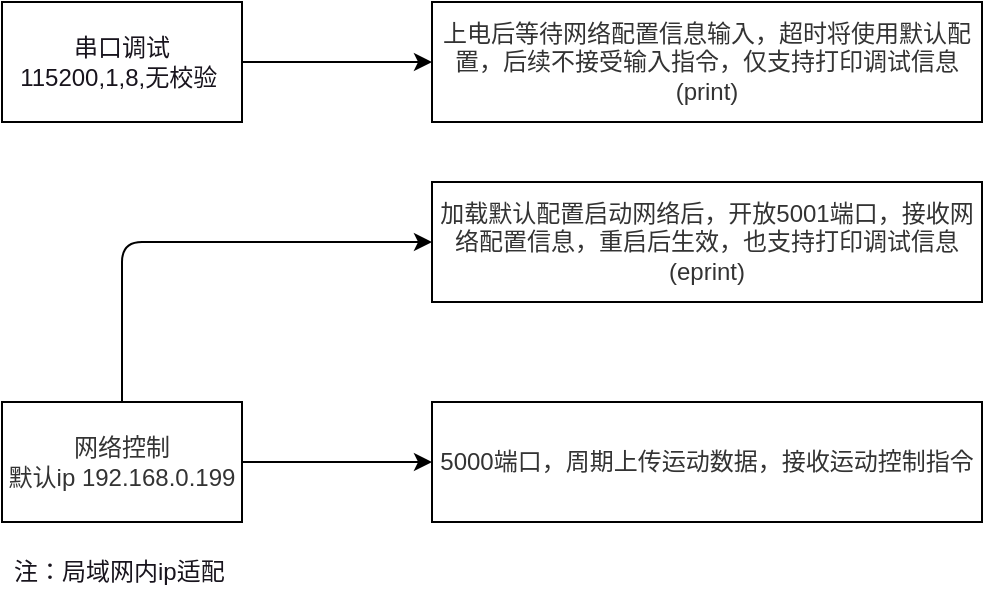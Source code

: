 <mxfile>
    <diagram id="ohtxf8ooDukWDL8UA59n" name="用户接口">
        <mxGraphModel dx="1456" dy="569" grid="0" gridSize="10" guides="1" tooltips="1" connect="1" arrows="1" fold="1" page="1" pageScale="1" pageWidth="850" pageHeight="1100" background="#ffffff" math="0" shadow="0">
            <root>
                <mxCell id="0"/>
                <mxCell id="1" parent="0"/>
                <mxCell id="10" value="" style="edgeStyle=none;html=1;labelBackgroundColor=#FFFFFF;fontColor=#18141d;strokeColor=#000000;fillColor=#FFFFFF;" parent="1" source="2" target="9" edge="1">
                    <mxGeometry relative="1" as="geometry"/>
                </mxCell>
                <mxCell id="2" value="串口调试&lt;br&gt;115200,1,8,无校验&amp;nbsp;" style="whiteSpace=wrap;html=1;fillColor=#FFFFFF;fontColor=#18141d;strokeColor=#000000;labelBackgroundColor=#FFFFFF;" parent="1" vertex="1">
                    <mxGeometry x="40" y="50" width="120" height="60" as="geometry"/>
                </mxCell>
                <mxCell id="5" value="" style="edgeStyle=none;html=1;labelBackgroundColor=#FFFFFF;fontColor=#18141d;strokeColor=#000000;fillColor=#FFFFFF;" parent="1" source="3" target="4" edge="1">
                    <mxGeometry relative="1" as="geometry"/>
                </mxCell>
                <mxCell id="3" value="网络控制&lt;br&gt;默认ip 192.168.0.199" style="whiteSpace=wrap;html=1;labelBackgroundColor=#FFFFFF;fontColor=#333333;fillColor=#FFFFFF;strokeColor=#000000;" parent="1" vertex="1">
                    <mxGeometry x="40" y="250" width="120" height="60" as="geometry"/>
                </mxCell>
                <mxCell id="4" value="5000端口，周期上传运动数据，接收运动控制指令" style="whiteSpace=wrap;html=1;labelBackgroundColor=#FFFFFF;fontColor=#333333;fillColor=#FFFFFF;strokeColor=#000000;" parent="1" vertex="1">
                    <mxGeometry x="255" y="250" width="275" height="60" as="geometry"/>
                </mxCell>
                <mxCell id="6" value="加载默认配置启动网络后，开放5001端口，接收网络配置信息，重启后生效，也支持打印调试信息(eprint)" style="whiteSpace=wrap;html=1;labelBackgroundColor=#FFFFFF;fontColor=#333333;fillColor=#FFFFFF;strokeColor=#000000;" parent="1" vertex="1">
                    <mxGeometry x="255" y="140" width="275" height="60" as="geometry"/>
                </mxCell>
                <mxCell id="8" value="" style="endArrow=classic;html=1;entryX=0;entryY=0.5;entryDx=0;entryDy=0;exitX=0.5;exitY=0;exitDx=0;exitDy=0;labelBackgroundColor=#FFFFFF;fontColor=#18141d;strokeColor=#000000;fillColor=#FFFFFF;" parent="1" source="3" target="6" edge="1">
                    <mxGeometry width="50" height="50" relative="1" as="geometry">
                        <mxPoint x="100" y="240" as="sourcePoint"/>
                        <mxPoint x="280" y="150" as="targetPoint"/>
                        <Array as="points">
                            <mxPoint x="100" y="170"/>
                        </Array>
                    </mxGeometry>
                </mxCell>
                <mxCell id="9" value="上电后等待网络配置信息输入，超时将使用默认配置，后续不接受输入指令，仅支持打印调试信息(print)" style="whiteSpace=wrap;html=1;labelBackgroundColor=#FFFFFF;fontColor=#333333;fillColor=#FFFFFF;strokeColor=#000000;" parent="1" vertex="1">
                    <mxGeometry x="255" y="50" width="275" height="60" as="geometry"/>
                </mxCell>
                <mxCell id="17" value="注：局域网内ip适配" style="text;strokeColor=#FFFFFF;fillColor=#FFFFFF;align=left;verticalAlign=middle;spacingLeft=4;spacingRight=4;overflow=hidden;points=[[0,0.5],[1,0.5]];portConstraint=eastwest;rotatable=0;whiteSpace=wrap;html=1;labelBackgroundColor=#FFFFFF;fontColor=#18141d;" parent="1" vertex="1">
                    <mxGeometry x="40" y="320" width="120" height="30" as="geometry"/>
                </mxCell>
            </root>
        </mxGraphModel>
    </diagram>
    <diagram id="chRvoj6G1johuvrj20Su" name="流程图">
        <mxGraphModel dx="923" dy="569" grid="0" gridSize="10" guides="1" tooltips="1" connect="1" arrows="1" fold="1" page="1" pageScale="1" pageWidth="850" pageHeight="1100" background="#ffffff" math="0" shadow="0">
            <root>
                <mxCell id="0"/>
                <mxCell id="1" parent="0"/>
                <mxCell id="MOcRL4gqm7Q1tkeLXflA-1" value="" style="edgeStyle=none;html=1;labelBackgroundColor=#FFFFFF;fontColor=#18141d;strokeColor=#000000;fillColor=#FFFFFF;" parent="1" source="MOcRL4gqm7Q1tkeLXflA-2" target="MOcRL4gqm7Q1tkeLXflA-6" edge="1">
                    <mxGeometry relative="1" as="geometry"/>
                </mxCell>
                <mxCell id="MOcRL4gqm7Q1tkeLXflA-2" value="系统上电" style="strokeWidth=2;html=1;shape=mxgraph.flowchart.terminator;whiteSpace=wrap;labelBackgroundColor=#FFFFFF;fontColor=#333333;fillColor=#FFFFFF;strokeColor=#666666;" parent="1" vertex="1">
                    <mxGeometry x="257" y="410" width="100" height="60" as="geometry"/>
                </mxCell>
                <mxCell id="MOcRL4gqm7Q1tkeLXflA-3" value="指令输入" style="edgeStyle=none;html=1;labelBackgroundColor=#FFFFFF;fontColor=#18141d;strokeColor=#000000;fillColor=#FFFFFF;" parent="1" source="MOcRL4gqm7Q1tkeLXflA-6" edge="1">
                    <mxGeometry relative="1" as="geometry">
                        <mxPoint x="307" y="640.0" as="targetPoint"/>
                        <Array as="points">
                            <mxPoint x="307" y="610"/>
                        </Array>
                    </mxGeometry>
                </mxCell>
                <mxCell id="MOcRL4gqm7Q1tkeLXflA-4" style="edgeStyle=none;html=1;entryX=0;entryY=0.5;entryDx=0;entryDy=0;exitX=0;exitY=0.5;exitDx=0;exitDy=0;labelBackgroundColor=#FFFFFF;fontColor=#18141d;strokeColor=#000000;fillColor=#FFFFFF;" parent="1" source="MOcRL4gqm7Q1tkeLXflA-6" target="MOcRL4gqm7Q1tkeLXflA-11" edge="1">
                    <mxGeometry relative="1" as="geometry">
                        <mxPoint x="207" y="570" as="targetPoint"/>
                        <Array as="points">
                            <mxPoint x="217" y="550"/>
                            <mxPoint x="217" y="790"/>
                        </Array>
                    </mxGeometry>
                </mxCell>
                <mxCell id="MOcRL4gqm7Q1tkeLXflA-5" value="超时" style="edgeLabel;html=1;align=center;verticalAlign=middle;resizable=0;points=[];labelBackgroundColor=#FFFFFF;fontColor=#18141d;strokeColor=#000000;fillColor=#FFFFFF;" parent="MOcRL4gqm7Q1tkeLXflA-4" vertex="1" connectable="0">
                    <mxGeometry x="-0.035" y="-2" relative="1" as="geometry">
                        <mxPoint as="offset"/>
                    </mxGeometry>
                </mxCell>
                <mxCell id="MOcRL4gqm7Q1tkeLXflA-6" value="串口指令&lt;br&gt;输入？&lt;br&gt;超时？" style="rhombus;whiteSpace=wrap;html=1;strokeWidth=2;labelBackgroundColor=#FFFFFF;fontColor=#333333;fillColor=#FFFFFF;strokeColor=#666666;" parent="1" vertex="1">
                    <mxGeometry x="267" y="510" width="80" height="80" as="geometry"/>
                </mxCell>
                <mxCell id="MOcRL4gqm7Q1tkeLXflA-7" style="edgeStyle=none;html=1;entryX=1;entryY=0.5;entryDx=0;entryDy=0;labelBackgroundColor=#FFFFFF;fontColor=#18141d;strokeColor=#000000;fillColor=#FFFFFF;" parent="1" source="MOcRL4gqm7Q1tkeLXflA-10" target="MOcRL4gqm7Q1tkeLXflA-6" edge="1">
                    <mxGeometry relative="1" as="geometry">
                        <Array as="points">
                            <mxPoint x="417" y="680"/>
                            <mxPoint x="417" y="550"/>
                        </Array>
                    </mxGeometry>
                </mxCell>
                <mxCell id="MOcRL4gqm7Q1tkeLXflA-8" value="否" style="edgeLabel;html=1;align=center;verticalAlign=middle;resizable=0;points=[];labelBackgroundColor=#FFFFFF;fontColor=#18141d;strokeColor=#000000;fillColor=#FFFFFF;" parent="MOcRL4gqm7Q1tkeLXflA-7" vertex="1" connectable="0">
                    <mxGeometry x="0.079" y="1" relative="1" as="geometry">
                        <mxPoint as="offset"/>
                    </mxGeometry>
                </mxCell>
                <mxCell id="MOcRL4gqm7Q1tkeLXflA-9" value="是" style="edgeStyle=none;html=1;labelBackgroundColor=#FFFFFF;fontColor=#18141d;strokeColor=#000000;fillColor=#FFFFFF;" parent="1" source="MOcRL4gqm7Q1tkeLXflA-10" target="MOcRL4gqm7Q1tkeLXflA-11" edge="1">
                    <mxGeometry relative="1" as="geometry"/>
                </mxCell>
                <mxCell id="MOcRL4gqm7Q1tkeLXflA-10" value="指令有效？" style="rhombus;whiteSpace=wrap;html=1;strokeWidth=2;labelBackgroundColor=#FFFFFF;fontColor=#333333;fillColor=#FFFFFF;strokeColor=#000000;" parent="1" vertex="1">
                    <mxGeometry x="267" y="640" width="80" height="80" as="geometry"/>
                </mxCell>
                <mxCell id="MOcRL4gqm7Q1tkeLXflA-11" value="加载配置，启动网络服务，初始化控制板类型" style="whiteSpace=wrap;html=1;strokeWidth=2;labelBackgroundColor=#FFFFFF;fontColor=#333333;fillColor=#FFFFFF;strokeColor=#000000;" parent="1" vertex="1">
                    <mxGeometry x="247" y="760" width="120" height="60" as="geometry"/>
                </mxCell>
                <mxCell id="MOcRL4gqm7Q1tkeLXflA-12" value="5000网络端口&lt;br&gt;收发运动控制数据" style="whiteSpace=wrap;html=1;strokeWidth=2;labelBackgroundColor=#FFFFFF;fontColor=#333333;fillColor=#FFFFFF;strokeColor=#000000;" parent="1" vertex="1">
                    <mxGeometry x="40" y="920" width="120" height="80" as="geometry"/>
                </mxCell>
                <mxCell id="MOcRL4gqm7Q1tkeLXflA-13" value="5001网络端口&lt;br&gt;收网络配置指令&lt;br&gt;发调试信息" style="whiteSpace=wrap;html=1;strokeWidth=2;labelBackgroundColor=#FFFFFF;fontColor=#333333;fillColor=#FFFFFF;strokeColor=#000000;" parent="1" vertex="1">
                    <mxGeometry x="195" y="920" width="120" height="80" as="geometry"/>
                </mxCell>
                <mxCell id="MOcRL4gqm7Q1tkeLXflA-14" value="运动控制任务&lt;br&gt;1. 舵轮&lt;br&gt;2. 主动吸附单元&lt;br&gt;3. 风机（普通吸附）&lt;br&gt;4. io扩展板" style="whiteSpace=wrap;html=1;strokeWidth=2;labelBackgroundColor=#FFFFFF;fillColor=#FFFFFF;fontColor=#333333;strokeColor=#000000;" parent="1" vertex="1">
                    <mxGeometry x="345" y="920" width="120" height="80" as="geometry"/>
                </mxCell>
                <mxCell id="MOcRL4gqm7Q1tkeLXflA-15" value="串口任务&lt;br&gt;打印调试信息" style="whiteSpace=wrap;html=1;strokeWidth=2;labelBackgroundColor=#FFFFFF;fontColor=#333333;fillColor=#FFFFFF;strokeColor=#000000;" parent="1" vertex="1">
                    <mxGeometry x="505" y="920" width="120" height="80" as="geometry"/>
                </mxCell>
                <mxCell id="MOcRL4gqm7Q1tkeLXflA-16" value="" style="endArrow=none;html=1;entryX=0.5;entryY=1;entryDx=0;entryDy=0;labelBackgroundColor=#FFFFFF;fontColor=#18141d;strokeColor=#000000;fillColor=#FFFFFF;" parent="1" target="MOcRL4gqm7Q1tkeLXflA-11" edge="1">
                    <mxGeometry width="50" height="50" relative="1" as="geometry">
                        <mxPoint x="307" y="870.0" as="sourcePoint"/>
                        <mxPoint x="315" y="830" as="targetPoint"/>
                    </mxGeometry>
                </mxCell>
                <mxCell id="MOcRL4gqm7Q1tkeLXflA-17" value="" style="endArrow=classic;html=1;entryX=0.5;entryY=0;entryDx=0;entryDy=0;labelBackgroundColor=#FFFFFF;fontColor=#18141d;strokeColor=#000000;fillColor=#FFFFFF;" parent="1" target="MOcRL4gqm7Q1tkeLXflA-13" edge="1">
                    <mxGeometry width="50" height="50" relative="1" as="geometry">
                        <mxPoint x="255.0" y="870.0" as="sourcePoint"/>
                        <mxPoint x="415" y="830" as="targetPoint"/>
                    </mxGeometry>
                </mxCell>
                <mxCell id="MOcRL4gqm7Q1tkeLXflA-18" value="" style="endArrow=classic;html=1;entryX=0.5;entryY=0;entryDx=0;entryDy=0;labelBackgroundColor=#FFFFFF;fontColor=#18141d;strokeColor=#000000;fillColor=#FFFFFF;" parent="1" edge="1">
                    <mxGeometry width="50" height="50" relative="1" as="geometry">
                        <mxPoint x="404.66" y="870.0" as="sourcePoint"/>
                        <mxPoint x="404.66" y="920.0" as="targetPoint"/>
                    </mxGeometry>
                </mxCell>
                <mxCell id="MOcRL4gqm7Q1tkeLXflA-19" value="" style="endArrow=classic;html=1;entryX=0.5;entryY=0;entryDx=0;entryDy=0;labelBackgroundColor=#FFFFFF;fontColor=#18141d;strokeColor=#000000;fillColor=#FFFFFF;" parent="1" target="MOcRL4gqm7Q1tkeLXflA-15" edge="1">
                    <mxGeometry width="50" height="50" relative="1" as="geometry">
                        <mxPoint x="565" y="870.0" as="sourcePoint"/>
                        <mxPoint x="415" y="830" as="targetPoint"/>
                    </mxGeometry>
                </mxCell>
                <mxCell id="MOcRL4gqm7Q1tkeLXflA-20" value="" style="endArrow=none;html=1;labelBackgroundColor=#FFFFFF;fontColor=#18141d;strokeColor=#000000;fillColor=#FFFFFF;" parent="1" edge="1">
                    <mxGeometry width="50" height="50" relative="1" as="geometry">
                        <mxPoint x="95.0" y="870.0" as="sourcePoint"/>
                        <mxPoint x="565" y="870.0" as="targetPoint"/>
                    </mxGeometry>
                </mxCell>
                <mxCell id="MOcRL4gqm7Q1tkeLXflA-21" value="" style="endArrow=classic;html=1;entryX=0.5;entryY=0;entryDx=0;entryDy=0;endSize=6;labelBackgroundColor=#FFFFFF;fontColor=#18141d;strokeColor=#000000;fillColor=#FFFFFF;" parent="1" edge="1">
                    <mxGeometry width="50" height="50" relative="1" as="geometry">
                        <mxPoint x="95.0" y="870.0" as="sourcePoint"/>
                        <mxPoint x="95.0" y="920.0" as="targetPoint"/>
                    </mxGeometry>
                </mxCell>
            </root>
        </mxGraphModel>
    </diagram>
    <diagram name="ethernet_data_tsk 数据流" id="adSfjbnfxt3pq8YIlLKC">
        <mxGraphModel dx="1456" dy="569" grid="0" gridSize="10" guides="1" tooltips="1" connect="1" arrows="1" fold="1" page="1" pageScale="1" pageWidth="850" pageHeight="1100" background="#ffffff" math="0" shadow="0">
            <root>
                <mxCell id="Kk-vOfwJThrjiM_G4cRN-0"/>
                <mxCell id="Kk-vOfwJThrjiM_G4cRN-1" parent="Kk-vOfwJThrjiM_G4cRN-0"/>
                <mxCell id="pakI7p5kZILFG5nCoN70-1" value="5000网络端口&lt;br&gt;数据收发任务" style="whiteSpace=wrap;html=1;strokeWidth=2;labelBackgroundColor=#FFFFFF;fontColor=#333333;fillColor=#FFFFFF;strokeColor=#000000;" parent="Kk-vOfwJThrjiM_G4cRN-1" vertex="1">
                    <mxGeometry x="168" y="96" width="120" height="80" as="geometry"/>
                </mxCell>
                <mxCell id="_fMo00mfc5dS1a8ilv4A-0" value="" style="edgeStyle=none;html=1;strokeColor=#000000;entryX=0;entryY=0.25;entryDx=0;entryDy=0;" parent="Kk-vOfwJThrjiM_G4cRN-1" target="pakI7p5kZILFG5nCoN70-1" edge="1">
                    <mxGeometry relative="1" as="geometry">
                        <mxPoint x="55" y="116" as="sourcePoint"/>
                    </mxGeometry>
                </mxCell>
                <mxCell id="_fMo00mfc5dS1a8ilv4A-1" value="用户输入" style="edgeLabel;html=1;align=center;verticalAlign=middle;resizable=0;points=[];labelBackgroundColor=#ffffff;fontColor=#000000;" parent="_fMo00mfc5dS1a8ilv4A-0" vertex="1" connectable="0">
                    <mxGeometry x="-0.343" relative="1" as="geometry">
                        <mxPoint x="16" as="offset"/>
                    </mxGeometry>
                </mxCell>
                <mxCell id="_fMo00mfc5dS1a8ilv4A-3" value="5000网络端口&lt;br&gt;数据处理任务" style="whiteSpace=wrap;html=1;strokeWidth=2;labelBackgroundColor=#FFFFFF;fontColor=#333333;fillColor=#FFFFFF;strokeColor=#000000;" parent="Kk-vOfwJThrjiM_G4cRN-1" vertex="1">
                    <mxGeometry x="398" y="96" width="120" height="80" as="geometry"/>
                </mxCell>
                <mxCell id="_fMo00mfc5dS1a8ilv4A-7" value="" style="edgeStyle=none;html=1;strokeColor=#000000;entryX=0;entryY=0.25;entryDx=0;entryDy=0;exitX=1;exitY=0.25;exitDx=0;exitDy=0;" parent="Kk-vOfwJThrjiM_G4cRN-1" source="pakI7p5kZILFG5nCoN70-1" target="_fMo00mfc5dS1a8ilv4A-3" edge="1">
                    <mxGeometry relative="1" as="geometry">
                        <mxPoint x="280" y="135.5" as="sourcePoint"/>
                        <mxPoint x="353" y="135.5" as="targetPoint"/>
                    </mxGeometry>
                </mxCell>
                <mxCell id="_fMo00mfc5dS1a8ilv4A-8" value="rawDataQueue&lt;br&gt;待解包" style="edgeLabel;html=1;align=center;verticalAlign=middle;resizable=0;points=[];labelBackgroundColor=#ffffff;fontColor=#000000;" parent="_fMo00mfc5dS1a8ilv4A-7" vertex="1" connectable="0">
                    <mxGeometry x="-0.343" relative="1" as="geometry">
                        <mxPoint x="19" as="offset"/>
                    </mxGeometry>
                </mxCell>
                <mxCell id="_fMo00mfc5dS1a8ilv4A-11" value="" style="edgeStyle=none;html=1;strokeColor=#000000;exitX=1;exitY=0.25;exitDx=0;exitDy=0;entryX=0;entryY=0.25;entryDx=0;entryDy=0;" parent="Kk-vOfwJThrjiM_G4cRN-1" source="_fMo00mfc5dS1a8ilv4A-3" target="_fMo00mfc5dS1a8ilv4A-14" edge="1">
                    <mxGeometry relative="1" as="geometry">
                        <mxPoint x="518" y="135.66" as="sourcePoint"/>
                        <mxPoint x="629" y="135" as="targetPoint"/>
                    </mxGeometry>
                </mxCell>
                <mxCell id="_fMo00mfc5dS1a8ilv4A-12" value="typeCmdQueue&lt;br&gt;待执行" style="edgeLabel;html=1;align=center;verticalAlign=middle;resizable=0;points=[];labelBackgroundColor=#ffffff;fontColor=#000000;" parent="_fMo00mfc5dS1a8ilv4A-11" vertex="1" connectable="0">
                    <mxGeometry x="-0.343" relative="1" as="geometry">
                        <mxPoint x="19" y="1" as="offset"/>
                    </mxGeometry>
                </mxCell>
                <mxCell id="_fMo00mfc5dS1a8ilv4A-13" value="type: 1.steer 2. adsorption&amp;amp;fan 3. fan" style="text;strokeColor=none;fillColor=none;align=left;verticalAlign=middle;spacingLeft=4;spacingRight=4;overflow=hidden;points=[[0,0.5],[1,0.5]];portConstraint=eastwest;rotatable=0;whiteSpace=wrap;html=1;labelBackgroundColor=#ffffff;fontColor=#000000;" parent="Kk-vOfwJThrjiM_G4cRN-1" vertex="1">
                    <mxGeometry x="589" y="178" width="207" height="30" as="geometry"/>
                </mxCell>
                <mxCell id="_fMo00mfc5dS1a8ilv4A-14" value="控制板类型对应的控制任务" style="whiteSpace=wrap;html=1;strokeWidth=2;labelBackgroundColor=#FFFFFF;fontColor=#333333;fillColor=#FFFFFF;strokeColor=#000000;" parent="Kk-vOfwJThrjiM_G4cRN-1" vertex="1">
                    <mxGeometry x="628" y="96" width="120" height="80" as="geometry"/>
                </mxCell>
                <mxCell id="_fMo00mfc5dS1a8ilv4A-15" value="" style="edgeStyle=none;html=1;strokeColor=#000000;entryX=0;entryY=0.75;entryDx=0;entryDy=0;startArrow=classic;startFill=1;endArrow=none;endFill=0;exitX=1;exitY=0.75;exitDx=0;exitDy=0;" parent="Kk-vOfwJThrjiM_G4cRN-1" source="_fMo00mfc5dS1a8ilv4A-3" target="_fMo00mfc5dS1a8ilv4A-14" edge="1">
                    <mxGeometry relative="1" as="geometry">
                        <mxPoint x="515" y="156" as="sourcePoint"/>
                        <mxPoint x="628" y="157" as="targetPoint"/>
                    </mxGeometry>
                </mxCell>
                <mxCell id="_fMo00mfc5dS1a8ilv4A-16" value="typeValQueue&lt;br&gt;待打包" style="edgeLabel;html=1;align=center;verticalAlign=middle;resizable=0;points=[];labelBackgroundColor=#ffffff;fontColor=#000000;" parent="_fMo00mfc5dS1a8ilv4A-15" vertex="1" connectable="0">
                    <mxGeometry x="-0.343" relative="1" as="geometry">
                        <mxPoint x="19" y="-1" as="offset"/>
                    </mxGeometry>
                </mxCell>
                <mxCell id="_fMo00mfc5dS1a8ilv4A-17" value="" style="edgeStyle=none;html=1;strokeColor=#000000;exitX=1;exitY=0.25;exitDx=0;exitDy=0;entryX=0;entryY=0.25;entryDx=0;entryDy=0;startArrow=classic;startFill=1;endArrow=none;endFill=0;" parent="Kk-vOfwJThrjiM_G4cRN-1" edge="1">
                    <mxGeometry relative="1" as="geometry">
                        <mxPoint x="288" y="158" as="sourcePoint"/>
                        <mxPoint x="398" y="158" as="targetPoint"/>
                    </mxGeometry>
                </mxCell>
                <mxCell id="_fMo00mfc5dS1a8ilv4A-18" value="sendDataQueue&lt;br&gt;待发送" style="edgeLabel;html=1;align=center;verticalAlign=middle;resizable=0;points=[];labelBackgroundColor=#ffffff;fontColor=#000000;" parent="_fMo00mfc5dS1a8ilv4A-17" vertex="1" connectable="0">
                    <mxGeometry x="-0.343" relative="1" as="geometry">
                        <mxPoint x="21" as="offset"/>
                    </mxGeometry>
                </mxCell>
                <mxCell id="_fMo00mfc5dS1a8ilv4A-21" value="" style="edgeStyle=none;html=1;strokeColor=#000000;exitX=1;exitY=0.25;exitDx=0;exitDy=0;entryX=0;entryY=0.25;entryDx=0;entryDy=0;startArrow=classic;startFill=1;endArrow=none;endFill=0;" parent="Kk-vOfwJThrjiM_G4cRN-1" edge="1">
                    <mxGeometry relative="1" as="geometry">
                        <mxPoint x="58" y="158" as="sourcePoint"/>
                        <mxPoint x="168" y="158" as="targetPoint"/>
                    </mxGeometry>
                </mxCell>
                <mxCell id="_fMo00mfc5dS1a8ilv4A-22" value="反馈信息" style="edgeLabel;html=1;align=center;verticalAlign=middle;resizable=0;points=[];labelBackgroundColor=#ffffff;fontColor=#000000;" parent="_fMo00mfc5dS1a8ilv4A-21" vertex="1" connectable="0">
                    <mxGeometry x="-0.343" relative="1" as="geometry">
                        <mxPoint x="15" as="offset"/>
                    </mxGeometry>
                </mxCell>
            </root>
        </mxGraphModel>
    </diagram>
    <diagram name="can 数据流" id="0obOrGAI_mChKJhECH2p">
        <mxGraphModel dx="1456" dy="569" grid="0" gridSize="10" guides="1" tooltips="1" connect="1" arrows="1" fold="1" page="1" pageScale="1" pageWidth="850" pageHeight="1100" background="#ffffff" math="0" shadow="0">
            <root>
                <mxCell id="hxWmOjNW4BSWbhVNJJqx-0"/>
                <mxCell id="hxWmOjNW4BSWbhVNJJqx-1" parent="hxWmOjNW4BSWbhVNJJqx-0"/>
                <mxCell id="hxWmOjNW4BSWbhVNJJqx-2" value="" style="edgeStyle=none;html=1;strokeColor=#000000;startArrow=classic;startFill=1;endArrow=none;endFill=0;exitX=1;exitY=0.75;exitDx=0;exitDy=0;" parent="hxWmOjNW4BSWbhVNJJqx-1" source="hxWmOjNW4BSWbhVNJJqx-20" edge="1">
                    <mxGeometry relative="1" as="geometry">
                        <mxPoint x="555" y="305" as="sourcePoint"/>
                        <mxPoint x="677" y="304" as="targetPoint"/>
                    </mxGeometry>
                </mxCell>
                <mxCell id="hxWmOjNW4BSWbhVNJJqx-3" value="零点信息" style="edgeLabel;html=1;align=center;verticalAlign=middle;resizable=0;points=[];labelBackgroundColor=#ffffff;fontColor=#000000;" parent="hxWmOjNW4BSWbhVNJJqx-2" vertex="1" connectable="0">
                    <mxGeometry x="-0.343" relative="1" as="geometry">
                        <mxPoint x="21" as="offset"/>
                    </mxGeometry>
                </mxCell>
                <mxCell id="hxWmOjNW4BSWbhVNJJqx-20" value="舵轮控制任务&lt;br&gt;吸附单元控制任务&lt;br&gt;" style="whiteSpace=wrap;html=1;strokeWidth=2;labelBackgroundColor=#FFFFFF;fontColor=#333333;fillColor=#FFFFFF;strokeColor=#000000;" parent="hxWmOjNW4BSWbhVNJJqx-1" vertex="1">
                    <mxGeometry x="435" y="245" width="120" height="80" as="geometry"/>
                </mxCell>
                <mxCell id="hxWmOjNW4BSWbhVNJJqx-21" value="can接收回调函数&lt;br&gt;参数更新" style="whiteSpace=wrap;html=1;strokeWidth=2;labelBackgroundColor=#FFFFFF;fontColor=#333333;fillColor=#FFFFFF;strokeColor=#000000;" parent="hxWmOjNW4BSWbhVNJJqx-1" vertex="1">
                    <mxGeometry x="168" y="247" width="120" height="80" as="geometry"/>
                </mxCell>
                <mxCell id="hxWmOjNW4BSWbhVNJJqx-22" value="" style="edgeStyle=none;html=1;strokeColor=#000000;entryX=0;entryY=0.25;entryDx=0;entryDy=0;exitX=1.002;exitY=0.18;exitDx=0;exitDy=0;exitPerimeter=0;" parent="hxWmOjNW4BSWbhVNJJqx-1" source="hxWmOjNW4BSWbhVNJJqx-21" target="hxWmOjNW4BSWbhVNJJqx-20" edge="1">
                    <mxGeometry relative="1" as="geometry">
                        <mxPoint x="288" y="265.0" as="sourcePoint"/>
                        <mxPoint x="398" y="265.0" as="targetPoint"/>
                    </mxGeometry>
                </mxCell>
                <mxCell id="hxWmOjNW4BSWbhVNJJqx-23" value="can1RxQueueHandle&lt;br&gt;发送对应电机的信息" style="edgeLabel;html=1;align=center;verticalAlign=middle;resizable=0;points=[];labelBackgroundColor=#ffffff;fontColor=#000000;" parent="hxWmOjNW4BSWbhVNJJqx-22" vertex="1" connectable="0">
                    <mxGeometry x="-0.343" relative="1" as="geometry">
                        <mxPoint x="23" y="-1" as="offset"/>
                    </mxGeometry>
                </mxCell>
                <mxCell id="hxWmOjNW4BSWbhVNJJqx-24" value="" style="edgeStyle=none;html=1;strokeColor=#000000;exitX=1;exitY=0.75;exitDx=0;exitDy=0;startArrow=classic;startFill=1;endArrow=none;endFill=0;entryX=0;entryY=0.75;entryDx=0;entryDy=0;" parent="hxWmOjNW4BSWbhVNJJqx-1" source="hxWmOjNW4BSWbhVNJJqx-21" target="hxWmOjNW4BSWbhVNJJqx-20" edge="1">
                    <mxGeometry relative="1" as="geometry">
                        <mxPoint x="324" y="308" as="sourcePoint"/>
                        <mxPoint x="434" y="308" as="targetPoint"/>
                    </mxGeometry>
                </mxCell>
                <mxCell id="hxWmOjNW4BSWbhVNJJqx-25" value="reset_flag&lt;br&gt;清除对应电机的累计值" style="edgeLabel;html=1;align=center;verticalAlign=middle;resizable=0;points=[];labelBackgroundColor=#ffffff;fontColor=#000000;" parent="hxWmOjNW4BSWbhVNJJqx-24" vertex="1" connectable="0">
                    <mxGeometry x="-0.343" relative="1" as="geometry">
                        <mxPoint x="21" as="offset"/>
                    </mxGeometry>
                </mxCell>
                <mxCell id="hxWmOjNW4BSWbhVNJJqx-26" value="" style="edgeStyle=none;html=1;strokeColor=#000000;exitX=1;exitY=0.25;exitDx=0;exitDy=0;" parent="hxWmOjNW4BSWbhVNJJqx-1" source="hxWmOjNW4BSWbhVNJJqx-20" edge="1">
                    <mxGeometry relative="1" as="geometry">
                        <mxPoint x="561" y="267" as="sourcePoint"/>
                        <mxPoint x="677" y="264" as="targetPoint"/>
                    </mxGeometry>
                </mxCell>
                <mxCell id="hxWmOjNW4BSWbhVNJJqx-27" value="更新控制量" style="edgeLabel;html=1;align=center;verticalAlign=middle;resizable=0;points=[];labelBackgroundColor=#ffffff;fontColor=#000000;" parent="hxWmOjNW4BSWbhVNJJqx-26" vertex="1" connectable="0">
                    <mxGeometry x="-0.343" relative="1" as="geometry">
                        <mxPoint x="23" y="-1" as="offset"/>
                    </mxGeometry>
                </mxCell>
            </root>
        </mxGraphModel>
    </diagram>
    <diagram name="调式接口数据流" id="wpnCcUGIbRIpTte4XO8L">
        <mxGraphModel dx="1456" dy="569" grid="0" gridSize="10" guides="1" tooltips="1" connect="1" arrows="1" fold="1" page="1" pageScale="1" pageWidth="850" pageHeight="1100" background="#ffffff" math="0" shadow="0">
            <root>
                <mxCell id="zHfQeUge20f5Q44aIlhp-0"/>
                <mxCell id="zHfQeUge20f5Q44aIlhp-1" parent="zHfQeUge20f5Q44aIlhp-0"/>
                <mxCell id="zHfQeUge20f5Q44aIlhp-2" value="5001网络端口&lt;br&gt;数据发送任务" style="whiteSpace=wrap;html=1;strokeWidth=2;labelBackgroundColor=#FFFFFF;fontColor=#333333;fillColor=#FFFFFF;strokeColor=#000000;" parent="zHfQeUge20f5Q44aIlhp-1" vertex="1">
                    <mxGeometry x="168" y="96" width="120" height="80" as="geometry"/>
                </mxCell>
                <mxCell id="zHfQeUge20f5Q44aIlhp-3" value="" style="edgeStyle=none;html=1;strokeColor=#000000;entryX=0;entryY=0.5;entryDx=0;entryDy=0;" parent="zHfQeUge20f5Q44aIlhp-1" target="zHfQeUge20f5Q44aIlhp-2" edge="1">
                    <mxGeometry relative="1" as="geometry">
                        <mxPoint x="55" y="136" as="sourcePoint"/>
                    </mxGeometry>
                </mxCell>
                <mxCell id="zHfQeUge20f5Q44aIlhp-4" value="dbgQueue&lt;br&gt;调试信息" style="edgeLabel;html=1;align=center;verticalAlign=middle;resizable=0;points=[];labelBackgroundColor=#ffffff;fontColor=#000000;" parent="zHfQeUge20f5Q44aIlhp-3" vertex="1" connectable="0">
                    <mxGeometry x="-0.343" relative="1" as="geometry">
                        <mxPoint x="16" as="offset"/>
                    </mxGeometry>
                </mxCell>
                <mxCell id="7Q2IYfdps_dsRSVA2NhV-0" value="串口&lt;br&gt;数据发送任务" style="whiteSpace=wrap;html=1;strokeWidth=2;labelBackgroundColor=#FFFFFF;fontColor=#333333;fillColor=#FFFFFF;strokeColor=#000000;" parent="zHfQeUge20f5Q44aIlhp-1" vertex="1">
                    <mxGeometry x="445" y="96" width="120" height="80" as="geometry"/>
                </mxCell>
                <mxCell id="7Q2IYfdps_dsRSVA2NhV-1" value="" style="edgeStyle=none;html=1;strokeColor=#000000;entryX=0;entryY=0.5;entryDx=0;entryDy=0;" parent="zHfQeUge20f5Q44aIlhp-1" target="7Q2IYfdps_dsRSVA2NhV-0" edge="1">
                    <mxGeometry relative="1" as="geometry">
                        <mxPoint x="332" y="136" as="sourcePoint"/>
                    </mxGeometry>
                </mxCell>
                <mxCell id="7Q2IYfdps_dsRSVA2NhV-2" value="TskPrint::MbCmd&lt;br&gt;调试信息" style="edgeLabel;html=1;align=center;verticalAlign=middle;resizable=0;points=[];labelBackgroundColor=#ffffff;fontColor=#000000;" parent="7Q2IYfdps_dsRSVA2NhV-1" vertex="1" connectable="0">
                    <mxGeometry x="-0.343" relative="1" as="geometry">
                        <mxPoint x="16" as="offset"/>
                    </mxGeometry>
                </mxCell>
                <mxCell id="hLAX8YpQOs5mvvcGTdka-0" value="低优先级，空闲时发送" style="text;strokeColor=none;fillColor=none;align=left;verticalAlign=middle;spacingLeft=4;spacingRight=4;overflow=hidden;points=[[0,0.5],[1,0.5]];portConstraint=eastwest;rotatable=0;whiteSpace=wrap;html=1;labelBackgroundColor=#ffffff;fontColor=#000000;" parent="zHfQeUge20f5Q44aIlhp-1" vertex="1">
                    <mxGeometry x="266" y="51" width="207" height="30" as="geometry"/>
                </mxCell>
                <mxCell id="Uj2duPDq-adUp6J6JLSy-0" value="串口接收回调函数" style="whiteSpace=wrap;html=1;strokeWidth=2;labelBackgroundColor=#FFFFFF;fontColor=#333333;fillColor=#FFFFFF;strokeColor=#000000;" parent="zHfQeUge20f5Q44aIlhp-1" vertex="1">
                    <mxGeometry x="168" y="255" width="120" height="80" as="geometry"/>
                </mxCell>
                <mxCell id="SQK4Av3QCimVrAyX5nTG-0" value="" style="edgeStyle=none;html=1;strokeColor=#000000;entryX=0;entryY=0.5;entryDx=0;entryDy=0;" parent="zHfQeUge20f5Q44aIlhp-1" target="Uj2duPDq-adUp6J6JLSy-0" edge="1">
                    <mxGeometry relative="1" as="geometry">
                        <mxPoint x="48" y="296" as="sourcePoint"/>
                        <mxPoint x="163" y="299" as="targetPoint"/>
                    </mxGeometry>
                </mxCell>
                <mxCell id="SQK4Av3QCimVrAyX5nTG-1" value="用户输入" style="edgeLabel;html=1;align=center;verticalAlign=middle;resizable=0;points=[];labelBackgroundColor=#ffffff;fontColor=#000000;" parent="SQK4Av3QCimVrAyX5nTG-0" vertex="1" connectable="0">
                    <mxGeometry x="-0.343" relative="1" as="geometry">
                        <mxPoint x="16" as="offset"/>
                    </mxGeometry>
                </mxCell>
                <mxCell id="SQK4Av3QCimVrAyX5nTG-2" value="" style="edgeStyle=none;html=1;strokeColor=#000000;exitX=1;exitY=0.5;exitDx=0;exitDy=0;entryX=0;entryY=0.5;entryDx=0;entryDy=0;" parent="zHfQeUge20f5Q44aIlhp-1" source="Uj2duPDq-adUp6J6JLSy-0" target="SQK4Av3QCimVrAyX5nTG-4" edge="1">
                    <mxGeometry relative="1" as="geometry">
                        <mxPoint x="288.0" y="295.5" as="sourcePoint"/>
                        <mxPoint x="445" y="295" as="targetPoint"/>
                    </mxGeometry>
                </mxCell>
                <mxCell id="SQK4Av3QCimVrAyX5nTG-3" value="TskPrint::uartDMAQueue&lt;br&gt;待解析" style="edgeLabel;html=1;align=center;verticalAlign=middle;resizable=0;points=[];labelBackgroundColor=#ffffff;fontColor=#000000;" parent="SQK4Av3QCimVrAyX5nTG-2" vertex="1" connectable="0">
                    <mxGeometry x="-0.343" relative="1" as="geometry">
                        <mxPoint x="23" as="offset"/>
                    </mxGeometry>
                </mxCell>
                <mxCell id="SQK4Av3QCimVrAyX5nTG-4" value="default_start_tsk任务&lt;br&gt;处理网络配置信息" style="whiteSpace=wrap;html=1;strokeWidth=2;labelBackgroundColor=#FFFFFF;fontColor=#333333;fillColor=#FFFFFF;strokeColor=#000000;" parent="zHfQeUge20f5Q44aIlhp-1" vertex="1">
                    <mxGeometry x="445" y="255" width="120" height="80" as="geometry"/>
                </mxCell>
            </root>
        </mxGraphModel>
    </diagram>
</mxfile>